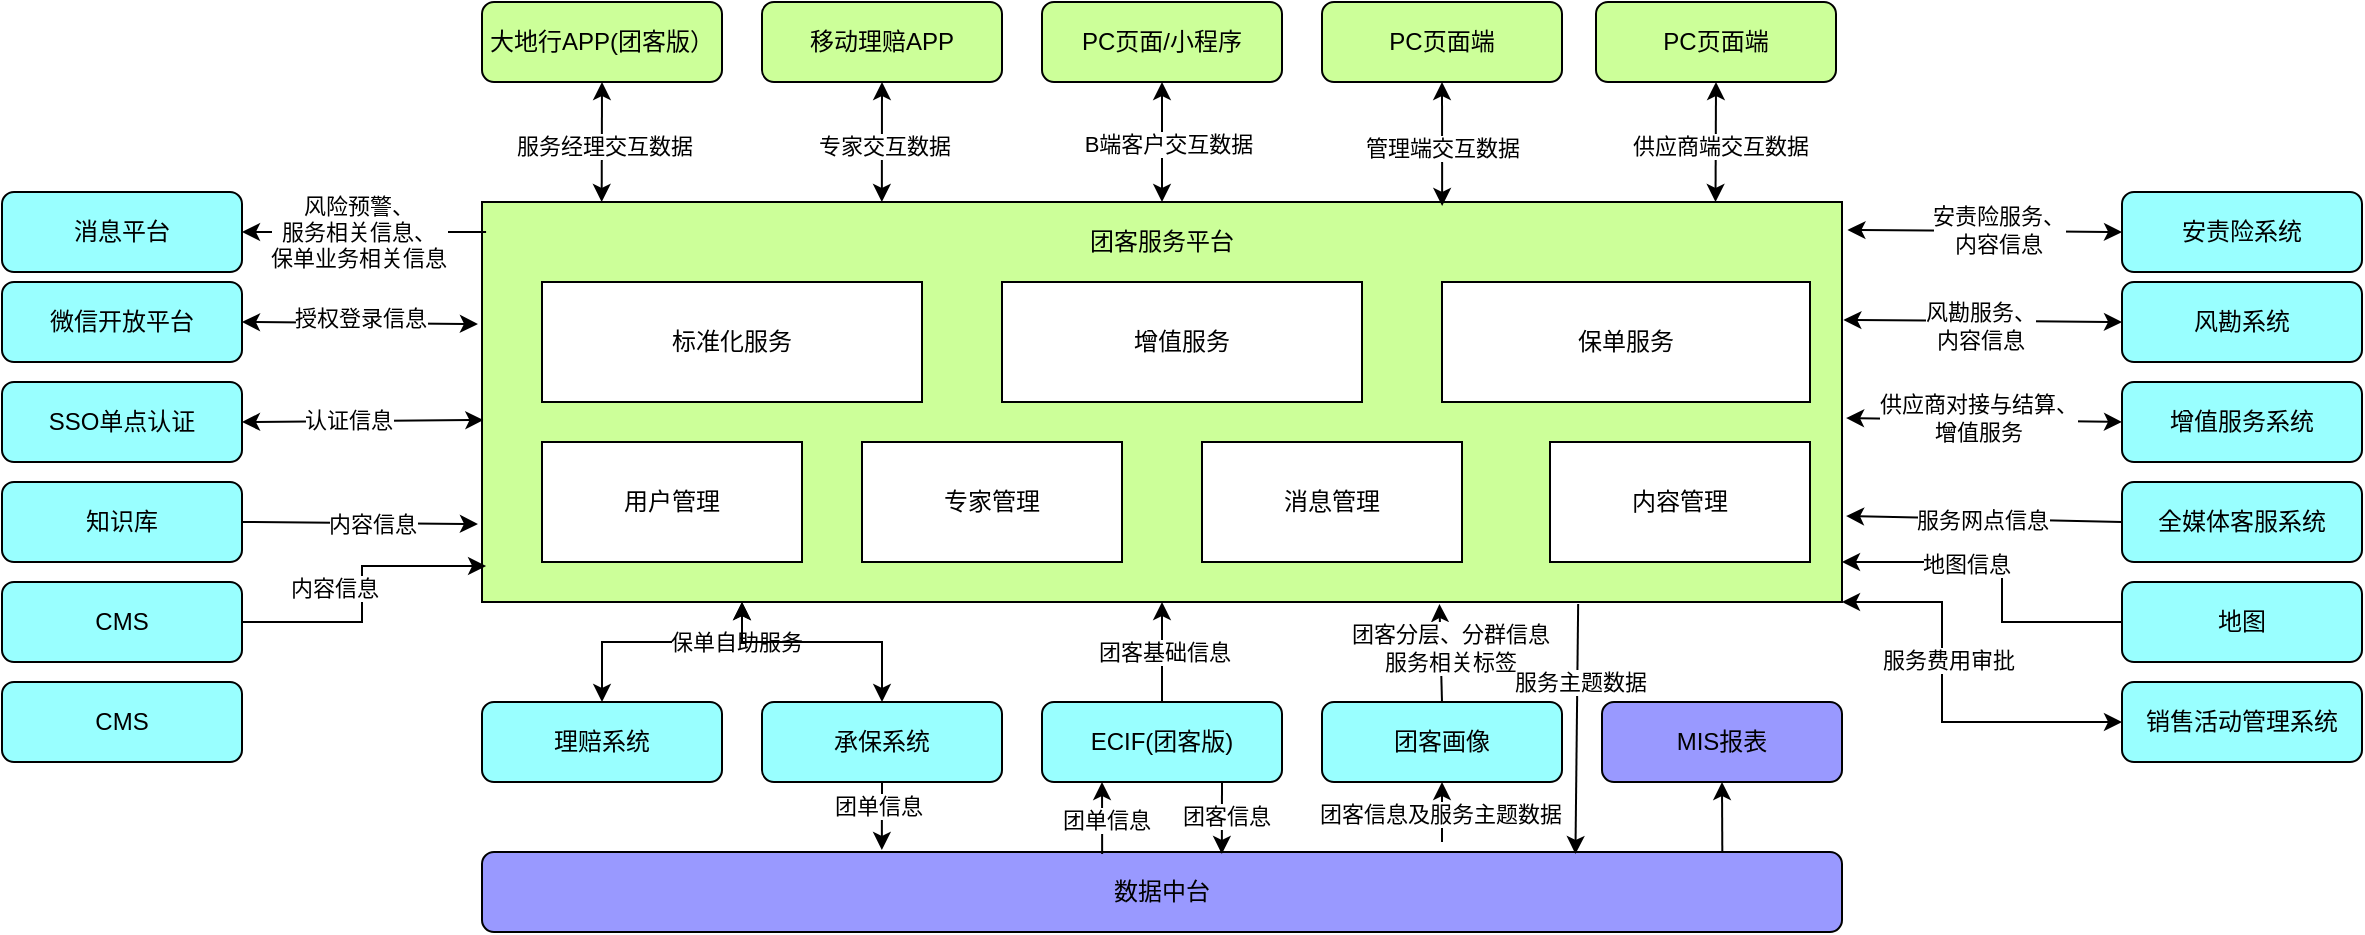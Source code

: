 <mxfile version="22.0.8" type="github">
  <diagram name="第 1 页" id="ocIofcMUBV1rS0fsKxsh">
    <mxGraphModel dx="1966" dy="545" grid="1" gridSize="10" guides="1" tooltips="1" connect="1" arrows="1" fold="1" page="1" pageScale="1" pageWidth="827" pageHeight="1169" math="0" shadow="0">
      <root>
        <mxCell id="0" />
        <mxCell id="1" parent="0" />
        <mxCell id="wwJD5AUUlx02HmQ3X0tN-1" value="" style="rounded=0;whiteSpace=wrap;html=1;fillColor=#CCFF99;" parent="1" vertex="1">
          <mxGeometry x="-120" y="240" width="680" height="200" as="geometry" />
        </mxCell>
        <mxCell id="wwJD5AUUlx02HmQ3X0tN-3" value="移动理赔APP" style="rounded=1;whiteSpace=wrap;html=1;fillColor=#CCFF99;" parent="1" vertex="1">
          <mxGeometry x="20" y="140" width="120" height="40" as="geometry" />
        </mxCell>
        <mxCell id="wwJD5AUUlx02HmQ3X0tN-4" value="PC页面/小程序" style="rounded=1;whiteSpace=wrap;html=1;fillColor=#CCFF99;" parent="1" vertex="1">
          <mxGeometry x="160" y="140" width="120" height="40" as="geometry" />
        </mxCell>
        <mxCell id="wwJD5AUUlx02HmQ3X0tN-5" value="PC页面端" style="rounded=1;whiteSpace=wrap;html=1;fillColor=#CCFF99;" parent="1" vertex="1">
          <mxGeometry x="300" y="140" width="120" height="40" as="geometry" />
        </mxCell>
        <mxCell id="wwJD5AUUlx02HmQ3X0tN-6" value="PC页面端" style="rounded=1;whiteSpace=wrap;html=1;fillColor=#CCFF99;" parent="1" vertex="1">
          <mxGeometry x="437" y="140" width="120" height="40" as="geometry" />
        </mxCell>
        <mxCell id="wwJD5AUUlx02HmQ3X0tN-7" value="" style="endArrow=classic;startArrow=classic;html=1;rounded=0;entryX=0.5;entryY=1;entryDx=0;entryDy=0;exitX=0.088;exitY=0;exitDx=0;exitDy=0;exitPerimeter=0;" parent="1" source="wwJD5AUUlx02HmQ3X0tN-1" target="wwJD5AUUlx02HmQ3X0tN-2" edge="1">
          <mxGeometry width="50" height="50" relative="1" as="geometry">
            <mxPoint x="-80" y="210" as="sourcePoint" />
            <mxPoint x="-30" y="160" as="targetPoint" />
          </mxGeometry>
        </mxCell>
        <mxCell id="wwJD5AUUlx02HmQ3X0tN-8" value="服务经理交互数据" style="edgeLabel;html=1;align=center;verticalAlign=middle;resizable=0;points=[];" parent="wwJD5AUUlx02HmQ3X0tN-7" vertex="1" connectable="0">
          <mxGeometry x="-0.06" y="-1" relative="1" as="geometry">
            <mxPoint as="offset" />
          </mxGeometry>
        </mxCell>
        <mxCell id="wwJD5AUUlx02HmQ3X0tN-9" value="" style="endArrow=classic;startArrow=classic;html=1;rounded=0;entryX=0.5;entryY=1;entryDx=0;entryDy=0;exitX=0.294;exitY=0;exitDx=0;exitDy=0;exitPerimeter=0;" parent="1" source="wwJD5AUUlx02HmQ3X0tN-1" target="wwJD5AUUlx02HmQ3X0tN-3" edge="1">
          <mxGeometry width="50" height="50" relative="1" as="geometry">
            <mxPoint x="50" y="220" as="sourcePoint" />
            <mxPoint x="100" y="170" as="targetPoint" />
          </mxGeometry>
        </mxCell>
        <mxCell id="wwJD5AUUlx02HmQ3X0tN-10" value="专家交互数据" style="edgeLabel;html=1;align=center;verticalAlign=middle;resizable=0;points=[];" parent="wwJD5AUUlx02HmQ3X0tN-9" vertex="1" connectable="0">
          <mxGeometry x="-0.06" y="-1" relative="1" as="geometry">
            <mxPoint as="offset" />
          </mxGeometry>
        </mxCell>
        <mxCell id="wwJD5AUUlx02HmQ3X0tN-11" value="" style="endArrow=classic;startArrow=classic;html=1;rounded=0;exitX=0.5;exitY=0;exitDx=0;exitDy=0;entryX=0.5;entryY=1;entryDx=0;entryDy=0;" parent="1" source="wwJD5AUUlx02HmQ3X0tN-1" target="wwJD5AUUlx02HmQ3X0tN-4" edge="1">
          <mxGeometry width="50" height="50" relative="1" as="geometry">
            <mxPoint x="170" y="190" as="sourcePoint" />
            <mxPoint x="220" y="190" as="targetPoint" />
          </mxGeometry>
        </mxCell>
        <mxCell id="wwJD5AUUlx02HmQ3X0tN-12" value="B端客户交互数据" style="edgeLabel;html=1;align=center;verticalAlign=middle;resizable=0;points=[];" parent="wwJD5AUUlx02HmQ3X0tN-11" vertex="1" connectable="0">
          <mxGeometry x="-0.04" y="-3" relative="1" as="geometry">
            <mxPoint as="offset" />
          </mxGeometry>
        </mxCell>
        <mxCell id="wwJD5AUUlx02HmQ3X0tN-13" value="" style="endArrow=classic;startArrow=classic;html=1;rounded=0;entryX=0.5;entryY=1;entryDx=0;entryDy=0;exitX=0.706;exitY=0.01;exitDx=0;exitDy=0;exitPerimeter=0;" parent="1" source="wwJD5AUUlx02HmQ3X0tN-1" target="wwJD5AUUlx02HmQ3X0tN-5" edge="1">
          <mxGeometry width="50" height="50" relative="1" as="geometry">
            <mxPoint x="320" y="230" as="sourcePoint" />
            <mxPoint x="370" y="180" as="targetPoint" />
          </mxGeometry>
        </mxCell>
        <mxCell id="wwJD5AUUlx02HmQ3X0tN-14" value="管理端交互数据" style="edgeLabel;html=1;align=center;verticalAlign=middle;resizable=0;points=[];" parent="wwJD5AUUlx02HmQ3X0tN-13" vertex="1" connectable="0">
          <mxGeometry x="-0.059" relative="1" as="geometry">
            <mxPoint as="offset" />
          </mxGeometry>
        </mxCell>
        <mxCell id="wwJD5AUUlx02HmQ3X0tN-15" value="" style="endArrow=classic;startArrow=classic;html=1;rounded=0;entryX=0.5;entryY=1;entryDx=0;entryDy=0;exitX=0.907;exitY=0;exitDx=0;exitDy=0;exitPerimeter=0;" parent="1" source="wwJD5AUUlx02HmQ3X0tN-1" target="wwJD5AUUlx02HmQ3X0tN-6" edge="1">
          <mxGeometry width="50" height="50" relative="1" as="geometry">
            <mxPoint x="460" y="200" as="sourcePoint" />
            <mxPoint x="510" y="150" as="targetPoint" />
          </mxGeometry>
        </mxCell>
        <mxCell id="wwJD5AUUlx02HmQ3X0tN-16" value="供应商端交互数据" style="edgeLabel;html=1;align=center;verticalAlign=middle;resizable=0;points=[];" parent="wwJD5AUUlx02HmQ3X0tN-15" vertex="1" connectable="0">
          <mxGeometry x="-0.06" y="-2" relative="1" as="geometry">
            <mxPoint as="offset" />
          </mxGeometry>
        </mxCell>
        <mxCell id="wwJD5AUUlx02HmQ3X0tN-18" value="消息平台" style="rounded=1;whiteSpace=wrap;html=1;fillColor=#99FFFF;" parent="1" vertex="1">
          <mxGeometry x="-360" y="235" width="120" height="40" as="geometry" />
        </mxCell>
        <mxCell id="wwJD5AUUlx02HmQ3X0tN-19" value="地图" style="rounded=1;whiteSpace=wrap;html=1;fillColor=#99FFFF;" parent="1" vertex="1">
          <mxGeometry x="700" y="430" width="120" height="40" as="geometry" />
        </mxCell>
        <mxCell id="wwJD5AUUlx02HmQ3X0tN-20" value="知识库" style="rounded=1;whiteSpace=wrap;html=1;fillColor=#99FFFF;" parent="1" vertex="1">
          <mxGeometry x="-360" y="380" width="120" height="40" as="geometry" />
        </mxCell>
        <mxCell id="wwJD5AUUlx02HmQ3X0tN-21" value="安责险系统" style="rounded=1;whiteSpace=wrap;html=1;fillColor=#99FFFF;" parent="1" vertex="1">
          <mxGeometry x="700" y="235" width="120" height="40" as="geometry" />
        </mxCell>
        <mxCell id="wwJD5AUUlx02HmQ3X0tN-22" value="风勘系统" style="rounded=1;whiteSpace=wrap;html=1;fillColor=#99FFFF;" parent="1" vertex="1">
          <mxGeometry x="700" y="280" width="120" height="40" as="geometry" />
        </mxCell>
        <mxCell id="wwJD5AUUlx02HmQ3X0tN-23" value="增值服务系统" style="rounded=1;whiteSpace=wrap;html=1;fillColor=#99FFFF;" parent="1" vertex="1">
          <mxGeometry x="700" y="330" width="120" height="40" as="geometry" />
        </mxCell>
        <mxCell id="wwJD5AUUlx02HmQ3X0tN-24" value="" style="endArrow=classic;html=1;rounded=0;exitX=0.003;exitY=0.075;exitDx=0;exitDy=0;exitPerimeter=0;entryX=1;entryY=0.5;entryDx=0;entryDy=0;" parent="1" source="wwJD5AUUlx02HmQ3X0tN-1" target="wwJD5AUUlx02HmQ3X0tN-18" edge="1">
          <mxGeometry width="50" height="50" relative="1" as="geometry">
            <mxPoint x="-220" y="210" as="sourcePoint" />
            <mxPoint x="-170" y="160" as="targetPoint" />
          </mxGeometry>
        </mxCell>
        <mxCell id="wwJD5AUUlx02HmQ3X0tN-25" value="风险预警、&lt;br&gt;服务相关信息、&lt;br&gt;保单业务相关信息" style="edgeLabel;html=1;align=center;verticalAlign=middle;resizable=0;points=[];" parent="wwJD5AUUlx02HmQ3X0tN-24" vertex="1" connectable="0">
          <mxGeometry x="0.058" relative="1" as="geometry">
            <mxPoint as="offset" />
          </mxGeometry>
        </mxCell>
        <mxCell id="wwJD5AUUlx02HmQ3X0tN-26" value="" style="endArrow=classic;html=1;rounded=0;exitX=0;exitY=0.5;exitDx=0;exitDy=0;" parent="1" source="wwJD5AUUlx02HmQ3X0tN-19" edge="1">
          <mxGeometry width="50" height="50" relative="1" as="geometry">
            <mxPoint x="695.92" y="456" as="sourcePoint" />
            <mxPoint x="560" y="420" as="targetPoint" />
            <Array as="points">
              <mxPoint x="640" y="450" />
              <mxPoint x="640" y="420" />
            </Array>
          </mxGeometry>
        </mxCell>
        <mxCell id="wwJD5AUUlx02HmQ3X0tN-27" value="地图信息" style="edgeLabel;html=1;align=center;verticalAlign=middle;resizable=0;points=[];" parent="wwJD5AUUlx02HmQ3X0tN-26" vertex="1" connectable="0">
          <mxGeometry x="0.171" y="1" relative="1" as="geometry">
            <mxPoint x="-9" as="offset" />
          </mxGeometry>
        </mxCell>
        <mxCell id="wwJD5AUUlx02HmQ3X0tN-28" value="" style="endArrow=classic;html=1;rounded=0;exitX=1;exitY=0.5;exitDx=0;exitDy=0;entryX=-0.003;entryY=0.805;entryDx=0;entryDy=0;entryPerimeter=0;" parent="1" source="wwJD5AUUlx02HmQ3X0tN-20" target="wwJD5AUUlx02HmQ3X0tN-1" edge="1">
          <mxGeometry width="50" height="50" relative="1" as="geometry">
            <mxPoint x="-220" y="510" as="sourcePoint" />
            <mxPoint x="-140" y="460" as="targetPoint" />
          </mxGeometry>
        </mxCell>
        <mxCell id="wwJD5AUUlx02HmQ3X0tN-29" value="内容信息" style="edgeLabel;html=1;align=center;verticalAlign=middle;resizable=0;points=[];" parent="wwJD5AUUlx02HmQ3X0tN-28" vertex="1" connectable="0">
          <mxGeometry x="0.096" relative="1" as="geometry">
            <mxPoint as="offset" />
          </mxGeometry>
        </mxCell>
        <mxCell id="wwJD5AUUlx02HmQ3X0tN-30" value="" style="endArrow=classic;startArrow=classic;html=1;rounded=0;exitX=1.004;exitY=0.07;exitDx=0;exitDy=0;exitPerimeter=0;entryX=0;entryY=0.5;entryDx=0;entryDy=0;" parent="1" source="wwJD5AUUlx02HmQ3X0tN-1" target="wwJD5AUUlx02HmQ3X0tN-21" edge="1">
          <mxGeometry width="50" height="50" relative="1" as="geometry">
            <mxPoint x="590" y="360" as="sourcePoint" />
            <mxPoint x="640" y="310" as="targetPoint" />
          </mxGeometry>
        </mxCell>
        <mxCell id="wwJD5AUUlx02HmQ3X0tN-31" value="安责险服务、&lt;br&gt;内容信息" style="edgeLabel;html=1;align=center;verticalAlign=middle;resizable=0;points=[];" parent="wwJD5AUUlx02HmQ3X0tN-30" vertex="1" connectable="0">
          <mxGeometry x="0.094" y="1" relative="1" as="geometry">
            <mxPoint as="offset" />
          </mxGeometry>
        </mxCell>
        <mxCell id="wwJD5AUUlx02HmQ3X0tN-32" value="" style="endArrow=classic;startArrow=classic;html=1;rounded=0;entryX=0;entryY=0.5;entryDx=0;entryDy=0;exitX=1.001;exitY=0.295;exitDx=0;exitDy=0;exitPerimeter=0;" parent="1" source="wwJD5AUUlx02HmQ3X0tN-1" target="wwJD5AUUlx02HmQ3X0tN-22" edge="1">
          <mxGeometry width="50" height="50" relative="1" as="geometry">
            <mxPoint x="560" y="330" as="sourcePoint" />
            <mxPoint x="620" y="530" as="targetPoint" />
          </mxGeometry>
        </mxCell>
        <mxCell id="wwJD5AUUlx02HmQ3X0tN-33" value="风勘服务、&lt;br&gt;内容信息" style="edgeLabel;html=1;align=center;verticalAlign=middle;resizable=0;points=[];" parent="wwJD5AUUlx02HmQ3X0tN-32" vertex="1" connectable="0">
          <mxGeometry x="-0.014" y="-2" relative="1" as="geometry">
            <mxPoint as="offset" />
          </mxGeometry>
        </mxCell>
        <mxCell id="wwJD5AUUlx02HmQ3X0tN-35" value="" style="endArrow=classic;startArrow=classic;html=1;rounded=0;exitX=1.003;exitY=0.54;exitDx=0;exitDy=0;exitPerimeter=0;entryX=0;entryY=0.5;entryDx=0;entryDy=0;" parent="1" source="wwJD5AUUlx02HmQ3X0tN-1" target="wwJD5AUUlx02HmQ3X0tN-23" edge="1">
          <mxGeometry width="50" height="50" relative="1" as="geometry">
            <mxPoint x="650" y="540" as="sourcePoint" />
            <mxPoint x="700" y="490" as="targetPoint" />
          </mxGeometry>
        </mxCell>
        <mxCell id="wwJD5AUUlx02HmQ3X0tN-36" value="供应商对接与结算、&lt;br&gt;增值服务" style="edgeLabel;html=1;align=center;verticalAlign=middle;resizable=0;points=[];" parent="wwJD5AUUlx02HmQ3X0tN-35" vertex="1" connectable="0">
          <mxGeometry x="-0.044" y="1" relative="1" as="geometry">
            <mxPoint as="offset" />
          </mxGeometry>
        </mxCell>
        <mxCell id="wwJD5AUUlx02HmQ3X0tN-37" value="承保系统" style="rounded=1;whiteSpace=wrap;html=1;fillColor=#99FFFF;" parent="1" vertex="1">
          <mxGeometry x="20" y="490" width="120" height="40" as="geometry" />
        </mxCell>
        <mxCell id="wwJD5AUUlx02HmQ3X0tN-38" value="" style="endArrow=classic;startArrow=classic;html=1;rounded=0;exitX=0.5;exitY=0;exitDx=0;exitDy=0;" parent="1" source="2LCk9GFGM4jEmPT37oxs-4" edge="1">
          <mxGeometry width="50" height="50" relative="1" as="geometry">
            <mxPoint x="-200" y="560" as="sourcePoint" />
            <mxPoint x="10" y="440" as="targetPoint" />
            <Array as="points">
              <mxPoint x="-60" y="460" />
              <mxPoint x="10" y="460" />
            </Array>
          </mxGeometry>
        </mxCell>
        <mxCell id="wwJD5AUUlx02HmQ3X0tN-39" value="保单自助服务" style="edgeLabel;html=1;align=center;verticalAlign=middle;resizable=0;points=[];" parent="wwJD5AUUlx02HmQ3X0tN-38" vertex="1" connectable="0">
          <mxGeometry x="0.195" y="-2" relative="1" as="geometry">
            <mxPoint x="25" y="-2" as="offset" />
          </mxGeometry>
        </mxCell>
        <mxCell id="wwJD5AUUlx02HmQ3X0tN-41" value="ECIF(团客版)" style="rounded=1;whiteSpace=wrap;html=1;fillColor=#99FFFF;" parent="1" vertex="1">
          <mxGeometry x="160" y="490" width="120" height="40" as="geometry" />
        </mxCell>
        <mxCell id="wwJD5AUUlx02HmQ3X0tN-42" value="" style="endArrow=classic;html=1;rounded=0;exitX=0.5;exitY=0;exitDx=0;exitDy=0;entryX=0.5;entryY=1;entryDx=0;entryDy=0;" parent="1" source="wwJD5AUUlx02HmQ3X0tN-41" target="wwJD5AUUlx02HmQ3X0tN-1" edge="1">
          <mxGeometry width="50" height="50" relative="1" as="geometry">
            <mxPoint x="100" y="510" as="sourcePoint" />
            <mxPoint x="110" y="440" as="targetPoint" />
          </mxGeometry>
        </mxCell>
        <mxCell id="wwJD5AUUlx02HmQ3X0tN-43" value="团客基础信息" style="edgeLabel;html=1;align=center;verticalAlign=middle;resizable=0;points=[];" parent="wwJD5AUUlx02HmQ3X0tN-42" vertex="1" connectable="0">
          <mxGeometry x="0.016" y="-1" relative="1" as="geometry">
            <mxPoint as="offset" />
          </mxGeometry>
        </mxCell>
        <mxCell id="wwJD5AUUlx02HmQ3X0tN-44" value="团客画像" style="rounded=1;whiteSpace=wrap;html=1;fillColor=#99FFFF;" parent="1" vertex="1">
          <mxGeometry x="300" y="490" width="120" height="40" as="geometry" />
        </mxCell>
        <mxCell id="wwJD5AUUlx02HmQ3X0tN-45" value="" style="endArrow=classic;html=1;rounded=0;exitX=0.5;exitY=0;exitDx=0;exitDy=0;entryX=0.704;entryY=1.005;entryDx=0;entryDy=0;entryPerimeter=0;" parent="1" source="wwJD5AUUlx02HmQ3X0tN-44" target="wwJD5AUUlx02HmQ3X0tN-1" edge="1">
          <mxGeometry width="50" height="50" relative="1" as="geometry">
            <mxPoint x="260" y="630" as="sourcePoint" />
            <mxPoint x="310" y="580" as="targetPoint" />
          </mxGeometry>
        </mxCell>
        <mxCell id="wwJD5AUUlx02HmQ3X0tN-46" value="团客分层、分群信息&lt;br&gt;服务相关标签" style="edgeLabel;html=1;align=center;verticalAlign=middle;resizable=0;points=[];" parent="wwJD5AUUlx02HmQ3X0tN-45" vertex="1" connectable="0">
          <mxGeometry x="0.102" y="-4" relative="1" as="geometry">
            <mxPoint as="offset" />
          </mxGeometry>
        </mxCell>
        <mxCell id="wwJD5AUUlx02HmQ3X0tN-47" value="MIS报表" style="rounded=1;whiteSpace=wrap;html=1;fillColor=#9999FF;" parent="1" vertex="1">
          <mxGeometry x="440" y="490" width="120" height="40" as="geometry" />
        </mxCell>
        <mxCell id="wwJD5AUUlx02HmQ3X0tN-49" value="数据中台" style="rounded=1;whiteSpace=wrap;html=1;fillColor=#9999FF;" parent="1" vertex="1">
          <mxGeometry x="-120" y="565" width="680" height="40" as="geometry" />
        </mxCell>
        <mxCell id="wwJD5AUUlx02HmQ3X0tN-52" value="" style="endArrow=classic;html=1;rounded=0;exitX=0.806;exitY=1.005;exitDx=0;exitDy=0;exitPerimeter=0;entryX=0.804;entryY=0.025;entryDx=0;entryDy=0;entryPerimeter=0;" parent="1" source="wwJD5AUUlx02HmQ3X0tN-1" target="wwJD5AUUlx02HmQ3X0tN-49" edge="1">
          <mxGeometry width="50" height="50" relative="1" as="geometry">
            <mxPoint x="170" y="660" as="sourcePoint" />
            <mxPoint x="420" y="560" as="targetPoint" />
          </mxGeometry>
        </mxCell>
        <mxCell id="wwJD5AUUlx02HmQ3X0tN-53" value="服务主题数据" style="edgeLabel;html=1;align=center;verticalAlign=middle;resizable=0;points=[];" parent="wwJD5AUUlx02HmQ3X0tN-52" vertex="1" connectable="0">
          <mxGeometry x="-0.475" y="1" relative="1" as="geometry">
            <mxPoint y="6" as="offset" />
          </mxGeometry>
        </mxCell>
        <mxCell id="wwJD5AUUlx02HmQ3X0tN-54" value="" style="endArrow=classic;html=1;rounded=0;entryX=0.5;entryY=1;entryDx=0;entryDy=0;exitX=0.912;exitY=0;exitDx=0;exitDy=0;exitPerimeter=0;" parent="1" source="wwJD5AUUlx02HmQ3X0tN-49" target="wwJD5AUUlx02HmQ3X0tN-47" edge="1">
          <mxGeometry width="50" height="50" relative="1" as="geometry">
            <mxPoint x="500" y="560" as="sourcePoint" />
            <mxPoint x="560" y="640" as="targetPoint" />
          </mxGeometry>
        </mxCell>
        <mxCell id="wwJD5AUUlx02HmQ3X0tN-58" value="" style="endArrow=classic;html=1;rounded=0;exitX=0.5;exitY=1;exitDx=0;exitDy=0;entryX=0.294;entryY=-0.025;entryDx=0;entryDy=0;entryPerimeter=0;" parent="1" source="wwJD5AUUlx02HmQ3X0tN-37" target="wwJD5AUUlx02HmQ3X0tN-49" edge="1">
          <mxGeometry width="50" height="50" relative="1" as="geometry">
            <mxPoint x="-220" y="570" as="sourcePoint" />
            <mxPoint x="-170" y="520" as="targetPoint" />
          </mxGeometry>
        </mxCell>
        <mxCell id="wwJD5AUUlx02HmQ3X0tN-59" value="团单信息" style="edgeLabel;html=1;align=center;verticalAlign=middle;resizable=0;points=[];" parent="wwJD5AUUlx02HmQ3X0tN-58" vertex="1" connectable="0">
          <mxGeometry x="-0.297" y="-2" relative="1" as="geometry">
            <mxPoint as="offset" />
          </mxGeometry>
        </mxCell>
        <mxCell id="wwJD5AUUlx02HmQ3X0tN-60" value="" style="endArrow=classic;html=1;rounded=0;exitX=0.456;exitY=0.025;exitDx=0;exitDy=0;exitPerimeter=0;entryX=0.25;entryY=1;entryDx=0;entryDy=0;" parent="1" source="wwJD5AUUlx02HmQ3X0tN-49" target="wwJD5AUUlx02HmQ3X0tN-41" edge="1">
          <mxGeometry width="50" height="50" relative="1" as="geometry">
            <mxPoint x="70" y="690" as="sourcePoint" />
            <mxPoint x="110" y="540" as="targetPoint" />
          </mxGeometry>
        </mxCell>
        <mxCell id="wwJD5AUUlx02HmQ3X0tN-63" value="团单信息" style="edgeLabel;html=1;align=center;verticalAlign=middle;resizable=0;points=[];" parent="wwJD5AUUlx02HmQ3X0tN-60" vertex="1" connectable="0">
          <mxGeometry x="-0.031" y="-2" relative="1" as="geometry">
            <mxPoint as="offset" />
          </mxGeometry>
        </mxCell>
        <mxCell id="wwJD5AUUlx02HmQ3X0tN-61" value="" style="endArrow=classic;html=1;rounded=0;entryX=0.5;entryY=1;entryDx=0;entryDy=0;" parent="1" target="wwJD5AUUlx02HmQ3X0tN-44" edge="1">
          <mxGeometry width="50" height="50" relative="1" as="geometry">
            <mxPoint x="360" y="560" as="sourcePoint" />
            <mxPoint x="250" y="510" as="targetPoint" />
          </mxGeometry>
        </mxCell>
        <mxCell id="wwJD5AUUlx02HmQ3X0tN-62" value="团客信息及服务主题数据" style="edgeLabel;html=1;align=center;verticalAlign=middle;resizable=0;points=[];" parent="wwJD5AUUlx02HmQ3X0tN-61" vertex="1" connectable="0">
          <mxGeometry x="-0.056" y="1" relative="1" as="geometry">
            <mxPoint as="offset" />
          </mxGeometry>
        </mxCell>
        <mxCell id="wwJD5AUUlx02HmQ3X0tN-64" value="全媒体客服系统" style="rounded=1;whiteSpace=wrap;html=1;fillColor=#99FFFF;" parent="1" vertex="1">
          <mxGeometry x="700" y="380" width="120" height="40" as="geometry" />
        </mxCell>
        <mxCell id="wwJD5AUUlx02HmQ3X0tN-65" value="" style="endArrow=classic;html=1;rounded=0;entryX=1.003;entryY=0.785;entryDx=0;entryDy=0;entryPerimeter=0;exitX=0;exitY=0.5;exitDx=0;exitDy=0;" parent="1" source="wwJD5AUUlx02HmQ3X0tN-64" target="wwJD5AUUlx02HmQ3X0tN-1" edge="1">
          <mxGeometry width="50" height="50" relative="1" as="geometry">
            <mxPoint x="700" y="450" as="sourcePoint" />
            <mxPoint x="-170" y="550" as="targetPoint" />
          </mxGeometry>
        </mxCell>
        <mxCell id="wwJD5AUUlx02HmQ3X0tN-67" value="服务网点信息" style="edgeLabel;html=1;align=center;verticalAlign=middle;resizable=0;points=[];" parent="wwJD5AUUlx02HmQ3X0tN-65" vertex="1" connectable="0">
          <mxGeometry x="0.017" relative="1" as="geometry">
            <mxPoint as="offset" />
          </mxGeometry>
        </mxCell>
        <mxCell id="wwJD5AUUlx02HmQ3X0tN-68" value="标准化服务" style="rounded=0;whiteSpace=wrap;html=1;" parent="1" vertex="1">
          <mxGeometry x="-90" y="280" width="190" height="60" as="geometry" />
        </mxCell>
        <mxCell id="wwJD5AUUlx02HmQ3X0tN-72" value="用户管理" style="rounded=0;whiteSpace=wrap;html=1;" parent="1" vertex="1">
          <mxGeometry x="-90" y="360" width="130" height="60" as="geometry" />
        </mxCell>
        <mxCell id="wwJD5AUUlx02HmQ3X0tN-73" value="专家管理" style="rounded=0;whiteSpace=wrap;html=1;" parent="1" vertex="1">
          <mxGeometry x="70" y="360" width="130" height="60" as="geometry" />
        </mxCell>
        <mxCell id="wwJD5AUUlx02HmQ3X0tN-74" value="消息管理" style="rounded=0;whiteSpace=wrap;html=1;" parent="1" vertex="1">
          <mxGeometry x="240" y="360" width="130" height="60" as="geometry" />
        </mxCell>
        <mxCell id="wwJD5AUUlx02HmQ3X0tN-76" value="增值服务" style="rounded=0;whiteSpace=wrap;html=1;" parent="1" vertex="1">
          <mxGeometry x="140" y="280" width="180" height="60" as="geometry" />
        </mxCell>
        <mxCell id="wwJD5AUUlx02HmQ3X0tN-77" value="保单服务" style="rounded=0;whiteSpace=wrap;html=1;" parent="1" vertex="1">
          <mxGeometry x="360" y="280" width="184" height="60" as="geometry" />
        </mxCell>
        <mxCell id="wwJD5AUUlx02HmQ3X0tN-78" value="内容管理" style="rounded=0;whiteSpace=wrap;html=1;" parent="1" vertex="1">
          <mxGeometry x="414" y="360" width="130" height="60" as="geometry" />
        </mxCell>
        <mxCell id="wwJD5AUUlx02HmQ3X0tN-81" value="团客服务平台" style="text;html=1;strokeColor=none;fillColor=none;align=center;verticalAlign=middle;whiteSpace=wrap;rounded=0;" parent="1" vertex="1">
          <mxGeometry x="160" y="245" width="120" height="30" as="geometry" />
        </mxCell>
        <mxCell id="wwJD5AUUlx02HmQ3X0tN-82" value="" style="endArrow=classic;html=1;rounded=0;exitX=0.75;exitY=1;exitDx=0;exitDy=0;entryX=0.544;entryY=0.025;entryDx=0;entryDy=0;entryPerimeter=0;" parent="1" source="wwJD5AUUlx02HmQ3X0tN-41" target="wwJD5AUUlx02HmQ3X0tN-49" edge="1">
          <mxGeometry width="50" height="50" relative="1" as="geometry">
            <mxPoint x="-230" y="630" as="sourcePoint" />
            <mxPoint x="-180" y="580" as="targetPoint" />
          </mxGeometry>
        </mxCell>
        <mxCell id="wwJD5AUUlx02HmQ3X0tN-83" value="团客信息" style="edgeLabel;html=1;align=center;verticalAlign=middle;resizable=0;points=[];" parent="wwJD5AUUlx02HmQ3X0tN-82" vertex="1" connectable="0">
          <mxGeometry x="-0.084" y="2" relative="1" as="geometry">
            <mxPoint as="offset" />
          </mxGeometry>
        </mxCell>
        <mxCell id="wwJD5AUUlx02HmQ3X0tN-2" value="大地行APP(团客版）" style="rounded=1;whiteSpace=wrap;html=1;fillColor=#CCFF99;" parent="1" vertex="1">
          <mxGeometry x="-120" y="140" width="120" height="40" as="geometry" />
        </mxCell>
        <mxCell id="2LCk9GFGM4jEmPT37oxs-1" value="CMS" style="rounded=1;whiteSpace=wrap;html=1;fillColor=#99FFFF;" parent="1" vertex="1">
          <mxGeometry x="-360" y="430" width="120" height="40" as="geometry" />
        </mxCell>
        <mxCell id="2LCk9GFGM4jEmPT37oxs-2" value="" style="endArrow=classic;html=1;rounded=0;exitX=1;exitY=0.5;exitDx=0;exitDy=0;entryX=0.003;entryY=0.91;entryDx=0;entryDy=0;entryPerimeter=0;" parent="1" source="2LCk9GFGM4jEmPT37oxs-1" target="wwJD5AUUlx02HmQ3X0tN-1" edge="1">
          <mxGeometry width="50" height="50" relative="1" as="geometry">
            <mxPoint x="-210" y="550" as="sourcePoint" />
            <mxPoint x="-160" y="500" as="targetPoint" />
            <Array as="points">
              <mxPoint x="-180" y="450" />
              <mxPoint x="-180" y="422" />
            </Array>
          </mxGeometry>
        </mxCell>
        <mxCell id="2LCk9GFGM4jEmPT37oxs-3" value="内容信息" style="edgeLabel;html=1;align=center;verticalAlign=middle;resizable=0;points=[];" parent="2LCk9GFGM4jEmPT37oxs-2" vertex="1" connectable="0">
          <mxGeometry x="-0.389" y="2" relative="1" as="geometry">
            <mxPoint y="-15" as="offset" />
          </mxGeometry>
        </mxCell>
        <mxCell id="2LCk9GFGM4jEmPT37oxs-4" value="理赔系统" style="rounded=1;whiteSpace=wrap;html=1;fillColor=#99FFFF;" parent="1" vertex="1">
          <mxGeometry x="-120" y="490" width="120" height="40" as="geometry" />
        </mxCell>
        <mxCell id="2LCk9GFGM4jEmPT37oxs-6" value="" style="endArrow=classic;startArrow=classic;html=1;rounded=0;entryX=0.5;entryY=0;entryDx=0;entryDy=0;" parent="1" target="wwJD5AUUlx02HmQ3X0tN-37" edge="1">
          <mxGeometry width="50" height="50" relative="1" as="geometry">
            <mxPoint x="10" y="440" as="sourcePoint" />
            <mxPoint x="-170" y="490" as="targetPoint" />
            <Array as="points">
              <mxPoint x="10" y="460" />
              <mxPoint x="80" y="460" />
            </Array>
          </mxGeometry>
        </mxCell>
        <mxCell id="2LCk9GFGM4jEmPT37oxs-7" value="SSO单点认证" style="rounded=1;whiteSpace=wrap;html=1;fillColor=#99FFFF;" parent="1" vertex="1">
          <mxGeometry x="-360" y="330" width="120" height="40" as="geometry" />
        </mxCell>
        <mxCell id="2LCk9GFGM4jEmPT37oxs-8" value="" style="endArrow=classic;startArrow=classic;html=1;rounded=0;exitX=1;exitY=0.5;exitDx=0;exitDy=0;entryX=0.001;entryY=0.545;entryDx=0;entryDy=0;entryPerimeter=0;" parent="1" source="2LCk9GFGM4jEmPT37oxs-7" target="wwJD5AUUlx02HmQ3X0tN-1" edge="1">
          <mxGeometry width="50" height="50" relative="1" as="geometry">
            <mxPoint x="210" y="430" as="sourcePoint" />
            <mxPoint x="260" y="380" as="targetPoint" />
          </mxGeometry>
        </mxCell>
        <mxCell id="2LCk9GFGM4jEmPT37oxs-9" value="认证信息" style="edgeLabel;html=1;align=center;verticalAlign=middle;resizable=0;points=[];" parent="2LCk9GFGM4jEmPT37oxs-8" vertex="1" connectable="0">
          <mxGeometry x="-0.133" y="1" relative="1" as="geometry">
            <mxPoint as="offset" />
          </mxGeometry>
        </mxCell>
        <mxCell id="2LCk9GFGM4jEmPT37oxs-10" value="微信开放平台" style="rounded=1;whiteSpace=wrap;html=1;fillColor=#99FFFF;" parent="1" vertex="1">
          <mxGeometry x="-360" y="280" width="120" height="40" as="geometry" />
        </mxCell>
        <mxCell id="2LCk9GFGM4jEmPT37oxs-11" value="" style="endArrow=classic;startArrow=classic;html=1;rounded=0;exitX=1;exitY=0.5;exitDx=0;exitDy=0;entryX=-0.003;entryY=0.305;entryDx=0;entryDy=0;entryPerimeter=0;" parent="1" source="2LCk9GFGM4jEmPT37oxs-10" target="wwJD5AUUlx02HmQ3X0tN-1" edge="1">
          <mxGeometry width="50" height="50" relative="1" as="geometry">
            <mxPoint x="-210" y="610" as="sourcePoint" />
            <mxPoint x="-160" y="560" as="targetPoint" />
          </mxGeometry>
        </mxCell>
        <mxCell id="2LCk9GFGM4jEmPT37oxs-12" value="授权登录信息" style="edgeLabel;html=1;align=center;verticalAlign=middle;resizable=0;points=[];" parent="2LCk9GFGM4jEmPT37oxs-11" vertex="1" connectable="0">
          <mxGeometry x="-0.012" y="3" relative="1" as="geometry">
            <mxPoint as="offset" />
          </mxGeometry>
        </mxCell>
        <mxCell id="W8gvuoE5P_AUZhSwN3jC-2" value="销售活动管理系统" style="rounded=1;whiteSpace=wrap;html=1;fillColor=#99FFFF;" vertex="1" parent="1">
          <mxGeometry x="700" y="480" width="120" height="40" as="geometry" />
        </mxCell>
        <mxCell id="W8gvuoE5P_AUZhSwN3jC-4" value="" style="endArrow=classic;startArrow=classic;html=1;rounded=0;entryX=1;entryY=1;entryDx=0;entryDy=0;exitX=0;exitY=0.5;exitDx=0;exitDy=0;" edge="1" parent="1" source="W8gvuoE5P_AUZhSwN3jC-2" target="wwJD5AUUlx02HmQ3X0tN-1">
          <mxGeometry width="50" height="50" relative="1" as="geometry">
            <mxPoint x="620" y="570" as="sourcePoint" />
            <mxPoint x="670" y="520" as="targetPoint" />
            <Array as="points">
              <mxPoint x="610" y="500" />
              <mxPoint x="610" y="440" />
            </Array>
          </mxGeometry>
        </mxCell>
        <mxCell id="W8gvuoE5P_AUZhSwN3jC-5" value="服务费用审批" style="edgeLabel;html=1;align=center;verticalAlign=middle;resizable=0;points=[];" vertex="1" connectable="0" parent="W8gvuoE5P_AUZhSwN3jC-4">
          <mxGeometry x="0.21" y="-3" relative="1" as="geometry">
            <mxPoint as="offset" />
          </mxGeometry>
        </mxCell>
        <mxCell id="W8gvuoE5P_AUZhSwN3jC-6" value="CMS" style="rounded=1;whiteSpace=wrap;html=1;fillColor=#99FFFF;" vertex="1" parent="1">
          <mxGeometry x="-360" y="480" width="120" height="40" as="geometry" />
        </mxCell>
      </root>
    </mxGraphModel>
  </diagram>
</mxfile>
